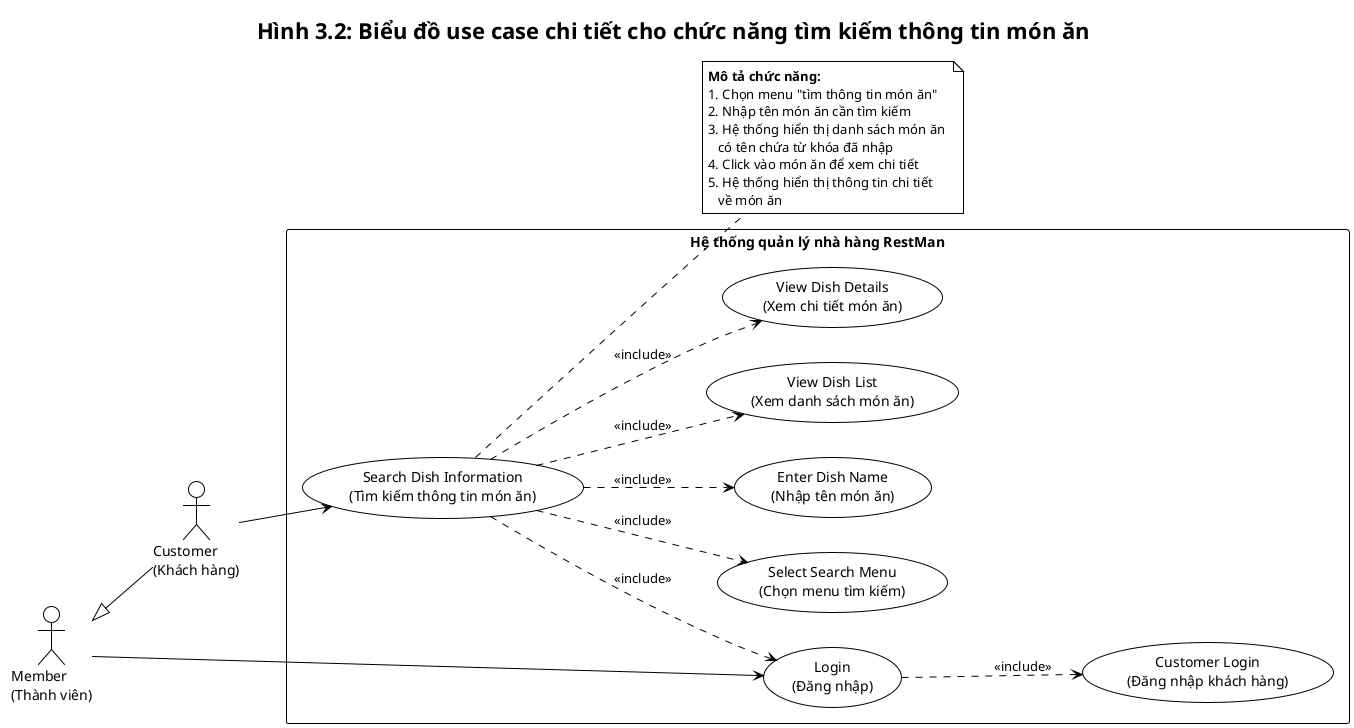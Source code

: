 @startuml SearchDish_UseCaseDiagram
!theme plain
title Hình 3.2: Biểu đồ use case chi tiết cho chức năng tìm kiếm thông tin món ăn

left to right direction

actor "Customer\n(Khách hàng)" as Customer
actor "Member\n(Thành viên)" as Member

' Inheritance relationship
Member <|-- Customer

' System boundary
rectangle "Hệ thống quản lý nhà hàng RestMan" {
    usecase "Search Dish Information\n(Tìm kiếm thông tin món ăn)" as SearchDish
    usecase "Login\n(Đăng nhập)" as Login
    usecase "Customer Login\n(Đăng nhập khách hàng)" as CustomerLogin
    usecase "Select Search Menu\n(Chọn menu tìm kiếm)" as SelectSearchMenu
    usecase "Enter Dish Name\n(Nhập tên món ăn)" as EnterDishName
    usecase "View Dish List\n(Xem danh sách món ăn)" as ViewDishList
    usecase "View Dish Details\n(Xem chi tiết món ăn)" as ViewDishDetails
}

' Associations
Member --> Login
Customer --> SearchDish

' Include relationships
SearchDish ..> Login : <<include>>
Login ..> CustomerLogin : <<include>>
SearchDish ..> SelectSearchMenu : <<include>>
SearchDish ..> EnterDishName : <<include>>
SearchDish ..> ViewDishList : <<include>>
SearchDish ..> ViewDishDetails : <<include>>

' Flow description
note right of SearchDish
**Mô tả chức năng:**
1. Chọn menu "tìm thông tin món ăn"
2. Nhập tên món ăn cần tìm kiếm
3. Hệ thống hiển thị danh sách món ăn 
   có tên chứa từ khóa đã nhập
4. Click vào món ăn để xem chi tiết
5. Hệ thống hiển thị thông tin chi tiết 
   về món ăn
end note

@enduml
